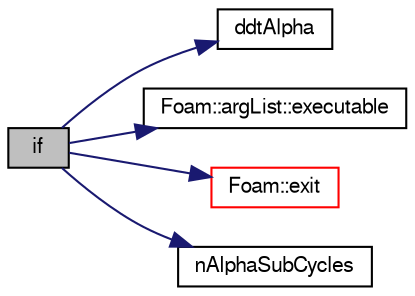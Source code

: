 digraph "if"
{
  bgcolor="transparent";
  edge [fontname="FreeSans",fontsize="10",labelfontname="FreeSans",labelfontsize="10"];
  node [fontname="FreeSans",fontsize="10",shape=record];
  rankdir="LR";
  Node7 [label="if",height=0.2,width=0.4,color="black", fillcolor="grey75", style="filled", fontcolor="black"];
  Node7 -> Node8 [color="midnightblue",fontsize="10",style="solid",fontname="FreeSans"];
  Node8 [label="ddtAlpha",height=0.2,width=0.4,color="black",URL="$a38567.html#a108606c38a311a3b07dc49523209a88f"];
  Node7 -> Node9 [color="midnightblue",fontsize="10",style="solid",fontname="FreeSans"];
  Node9 [label="Foam::argList::executable",height=0.2,width=0.4,color="black",URL="$a26662.html#a765dc84fb62a292b0dee3034a510b14e",tooltip="Name of executable without the path. "];
  Node7 -> Node10 [color="midnightblue",fontsize="10",style="solid",fontname="FreeSans"];
  Node10 [label="Foam::exit",height=0.2,width=0.4,color="red",URL="$a21124.html#a06ca7250d8e89caf05243ec094843642"];
  Node7 -> Node57 [color="midnightblue",fontsize="10",style="solid",fontname="FreeSans"];
  Node57 [label="nAlphaSubCycles",height=0.2,width=0.4,color="black",URL="$a01220.html#a14801619ab9f5f371d0959e91c89ea3a"];
}
